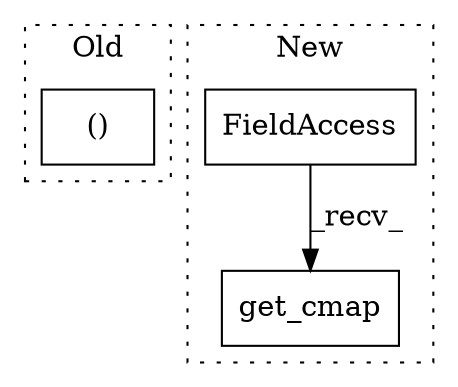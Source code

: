 digraph G {
subgraph cluster0 {
1 [label="()" a="106" s="5052" l="15" shape="box"];
label = "Old";
style="dotted";
}
subgraph cluster1 {
2 [label="get_cmap" a="32" s="5507,5521" l="9,1" shape="box"];
3 [label="FieldAccess" a="22" s="5489" l="10" shape="box"];
label = "New";
style="dotted";
}
3 -> 2 [label="_recv_"];
}